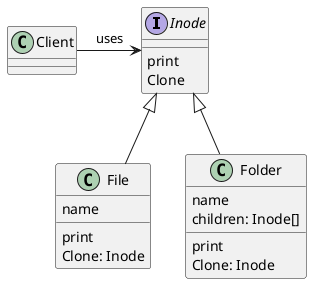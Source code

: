 @startuml
interface Inode {
  {method} print
  {method} Clone
}

class File {
  name
  {method} print
  {method} Clone: Inode
}

class Folder {
  name
  children: Inode[]
  {method} print
  {method} Clone: Inode
}

Client -> Inode : uses
Inode <|-- File
Inode <|-- Folder
@enduml
